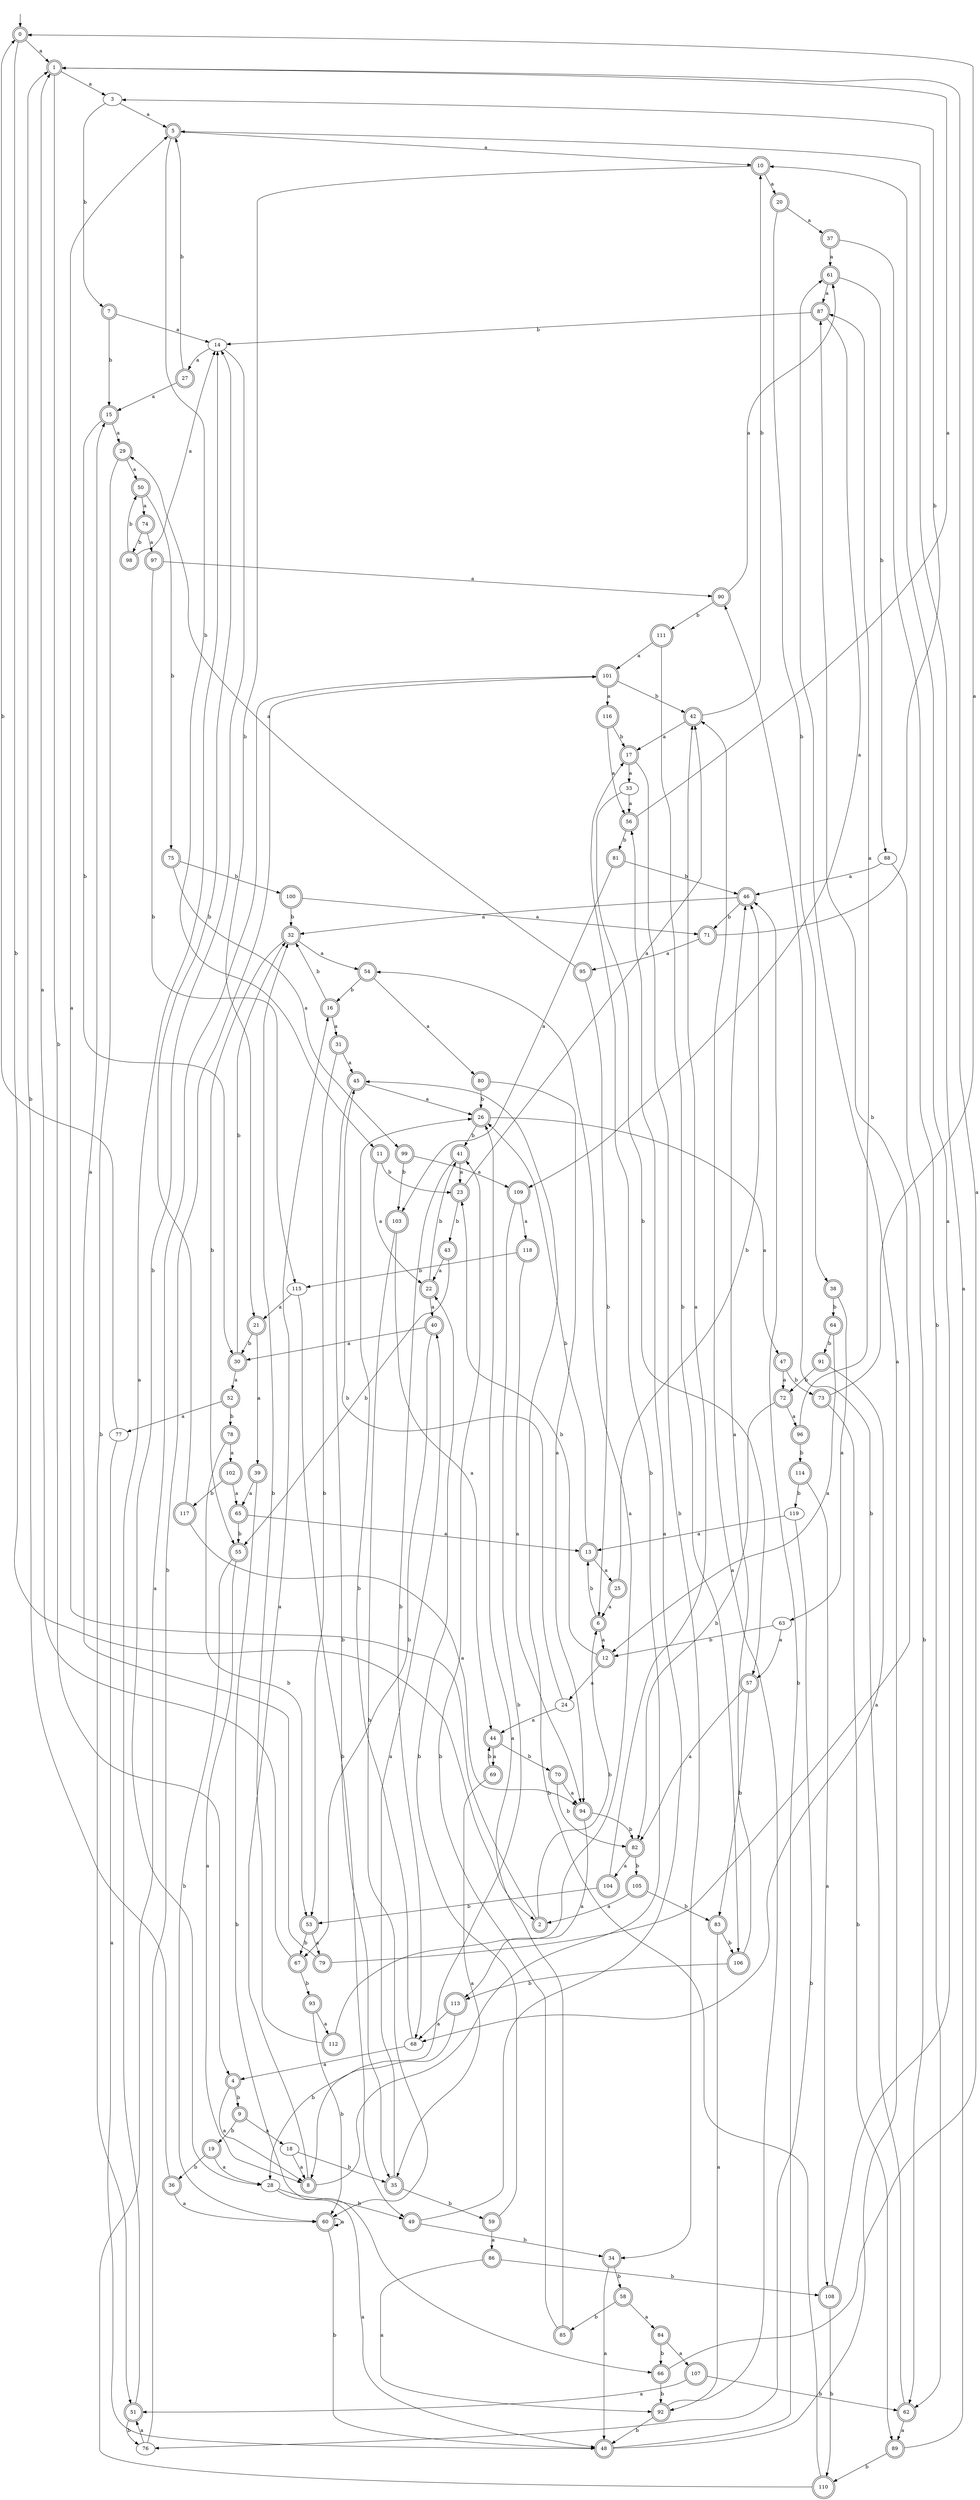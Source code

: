 digraph RandomDFA {
  __start0 [label="", shape=none];
  __start0 -> 0 [label=""];
  0 [shape=circle] [shape=doublecircle]
  0 -> 1 [label="a"]
  0 -> 2 [label="b"]
  1 [shape=doublecircle]
  1 -> 3 [label="a"]
  1 -> 4 [label="b"]
  2 [shape=doublecircle]
  2 -> 5 [label="a"]
  2 -> 6 [label="b"]
  3
  3 -> 5 [label="a"]
  3 -> 7 [label="b"]
  4 [shape=doublecircle]
  4 -> 8 [label="a"]
  4 -> 9 [label="b"]
  5 [shape=doublecircle]
  5 -> 10 [label="a"]
  5 -> 11 [label="b"]
  6 [shape=doublecircle]
  6 -> 12 [label="a"]
  6 -> 13 [label="b"]
  7 [shape=doublecircle]
  7 -> 14 [label="a"]
  7 -> 15 [label="b"]
  8 [shape=doublecircle]
  8 -> 16 [label="a"]
  8 -> 17 [label="b"]
  9 [shape=doublecircle]
  9 -> 18 [label="a"]
  9 -> 19 [label="b"]
  10 [shape=doublecircle]
  10 -> 20 [label="a"]
  10 -> 21 [label="b"]
  11 [shape=doublecircle]
  11 -> 22 [label="a"]
  11 -> 23 [label="b"]
  12 [shape=doublecircle]
  12 -> 24 [label="a"]
  12 -> 23 [label="b"]
  13 [shape=doublecircle]
  13 -> 25 [label="a"]
  13 -> 26 [label="b"]
  14
  14 -> 27 [label="a"]
  14 -> 28 [label="b"]
  15 [shape=doublecircle]
  15 -> 29 [label="a"]
  15 -> 30 [label="b"]
  16 [shape=doublecircle]
  16 -> 31 [label="a"]
  16 -> 32 [label="b"]
  17 [shape=doublecircle]
  17 -> 33 [label="a"]
  17 -> 34 [label="b"]
  18
  18 -> 8 [label="a"]
  18 -> 35 [label="b"]
  19 [shape=doublecircle]
  19 -> 28 [label="a"]
  19 -> 36 [label="b"]
  20 [shape=doublecircle]
  20 -> 37 [label="a"]
  20 -> 38 [label="b"]
  21 [shape=doublecircle]
  21 -> 39 [label="a"]
  21 -> 30 [label="b"]
  22 [shape=doublecircle]
  22 -> 40 [label="a"]
  22 -> 41 [label="b"]
  23 [shape=doublecircle]
  23 -> 42 [label="a"]
  23 -> 43 [label="b"]
  24
  24 -> 44 [label="a"]
  24 -> 45 [label="b"]
  25 [shape=doublecircle]
  25 -> 6 [label="a"]
  25 -> 46 [label="b"]
  26 [shape=doublecircle]
  26 -> 47 [label="a"]
  26 -> 41 [label="b"]
  27 [shape=doublecircle]
  27 -> 15 [label="a"]
  27 -> 5 [label="b"]
  28
  28 -> 48 [label="a"]
  28 -> 49 [label="b"]
  29 [shape=doublecircle]
  29 -> 50 [label="a"]
  29 -> 51 [label="b"]
  30 [shape=doublecircle]
  30 -> 52 [label="a"]
  30 -> 32 [label="b"]
  31 [shape=doublecircle]
  31 -> 45 [label="a"]
  31 -> 53 [label="b"]
  32 [shape=doublecircle]
  32 -> 54 [label="a"]
  32 -> 55 [label="b"]
  33
  33 -> 56 [label="a"]
  33 -> 57 [label="b"]
  34 [shape=doublecircle]
  34 -> 48 [label="a"]
  34 -> 58 [label="b"]
  35 [shape=doublecircle]
  35 -> 40 [label="a"]
  35 -> 59 [label="b"]
  36 [shape=doublecircle]
  36 -> 60 [label="a"]
  36 -> 1 [label="b"]
  37 [shape=doublecircle]
  37 -> 61 [label="a"]
  37 -> 62 [label="b"]
  38 [shape=doublecircle]
  38 -> 63 [label="a"]
  38 -> 64 [label="b"]
  39 [shape=doublecircle]
  39 -> 65 [label="a"]
  39 -> 66 [label="b"]
  40 [shape=doublecircle]
  40 -> 30 [label="a"]
  40 -> 67 [label="b"]
  41 [shape=doublecircle]
  41 -> 23 [label="a"]
  41 -> 68 [label="b"]
  42 [shape=doublecircle]
  42 -> 17 [label="a"]
  42 -> 10 [label="b"]
  43 [shape=doublecircle]
  43 -> 22 [label="a"]
  43 -> 55 [label="b"]
  44 [shape=doublecircle]
  44 -> 69 [label="a"]
  44 -> 70 [label="b"]
  45 [shape=doublecircle]
  45 -> 26 [label="a"]
  45 -> 35 [label="b"]
  46 [shape=doublecircle]
  46 -> 32 [label="a"]
  46 -> 71 [label="b"]
  47 [shape=doublecircle]
  47 -> 72 [label="a"]
  47 -> 73 [label="b"]
  48 [shape=doublecircle]
  48 -> 61 [label="a"]
  48 -> 46 [label="b"]
  49 [shape=doublecircle]
  49 -> 56 [label="a"]
  49 -> 34 [label="b"]
  50 [shape=doublecircle]
  50 -> 74 [label="a"]
  50 -> 75 [label="b"]
  51 [shape=doublecircle]
  51 -> 14 [label="a"]
  51 -> 76 [label="b"]
  52 [shape=doublecircle]
  52 -> 77 [label="a"]
  52 -> 78 [label="b"]
  53 [shape=doublecircle]
  53 -> 79 [label="a"]
  53 -> 67 [label="b"]
  54 [shape=doublecircle]
  54 -> 80 [label="a"]
  54 -> 16 [label="b"]
  55 [shape=doublecircle]
  55 -> 8 [label="a"]
  55 -> 60 [label="b"]
  56 [shape=doublecircle]
  56 -> 1 [label="a"]
  56 -> 81 [label="b"]
  57 [shape=doublecircle]
  57 -> 82 [label="a"]
  57 -> 83 [label="b"]
  58 [shape=doublecircle]
  58 -> 84 [label="a"]
  58 -> 85 [label="b"]
  59 [shape=doublecircle]
  59 -> 86 [label="a"]
  59 -> 22 [label="b"]
  60 [shape=doublecircle]
  60 -> 60 [label="a"]
  60 -> 48 [label="b"]
  61 [shape=doublecircle]
  61 -> 87 [label="a"]
  61 -> 88 [label="b"]
  62 [shape=doublecircle]
  62 -> 89 [label="a"]
  62 -> 90 [label="b"]
  63
  63 -> 57 [label="a"]
  63 -> 12 [label="b"]
  64 [shape=doublecircle]
  64 -> 12 [label="a"]
  64 -> 91 [label="b"]
  65 [shape=doublecircle]
  65 -> 13 [label="a"]
  65 -> 55 [label="b"]
  66 [shape=doublecircle]
  66 -> 1 [label="a"]
  66 -> 92 [label="b"]
  67 [shape=doublecircle]
  67 -> 1 [label="a"]
  67 -> 93 [label="b"]
  68
  68 -> 4 [label="a"]
  68 -> 26 [label="b"]
  69 [shape=doublecircle]
  69 -> 35 [label="a"]
  69 -> 44 [label="b"]
  70 [shape=doublecircle]
  70 -> 94 [label="a"]
  70 -> 82 [label="b"]
  71 [shape=doublecircle]
  71 -> 95 [label="a"]
  71 -> 3 [label="b"]
  72 [shape=doublecircle]
  72 -> 96 [label="a"]
  72 -> 82 [label="b"]
  73 [shape=doublecircle]
  73 -> 0 [label="a"]
  73 -> 89 [label="b"]
  74 [shape=doublecircle]
  74 -> 97 [label="a"]
  74 -> 98 [label="b"]
  75 [shape=doublecircle]
  75 -> 99 [label="a"]
  75 -> 100 [label="b"]
  76
  76 -> 51 [label="a"]
  76 -> 101 [label="b"]
  77
  77 -> 48 [label="a"]
  77 -> 0 [label="b"]
  78 [shape=doublecircle]
  78 -> 102 [label="a"]
  78 -> 53 [label="b"]
  79 [shape=doublecircle]
  79 -> 15 [label="a"]
  79 -> 87 [label="b"]
  80 [shape=doublecircle]
  80 -> 94 [label="a"]
  80 -> 26 [label="b"]
  81 [shape=doublecircle]
  81 -> 103 [label="a"]
  81 -> 46 [label="b"]
  82 [shape=doublecircle]
  82 -> 104 [label="a"]
  82 -> 105 [label="b"]
  83 [shape=doublecircle]
  83 -> 92 [label="a"]
  83 -> 106 [label="b"]
  84 [shape=doublecircle]
  84 -> 107 [label="a"]
  84 -> 66 [label="b"]
  85 [shape=doublecircle]
  85 -> 26 [label="a"]
  85 -> 41 [label="b"]
  86 [shape=doublecircle]
  86 -> 92 [label="a"]
  86 -> 108 [label="b"]
  87 [shape=doublecircle]
  87 -> 109 [label="a"]
  87 -> 14 [label="b"]
  88
  88 -> 46 [label="a"]
  88 -> 62 [label="b"]
  89 [shape=doublecircle]
  89 -> 5 [label="a"]
  89 -> 110 [label="b"]
  90 [shape=doublecircle]
  90 -> 61 [label="a"]
  90 -> 111 [label="b"]
  91 [shape=doublecircle]
  91 -> 68 [label="a"]
  91 -> 72 [label="b"]
  92 [shape=doublecircle]
  92 -> 42 [label="a"]
  92 -> 48 [label="b"]
  93 [shape=doublecircle]
  93 -> 112 [label="a"]
  93 -> 60 [label="b"]
  94 [shape=doublecircle]
  94 -> 113 [label="a"]
  94 -> 82 [label="b"]
  95 [shape=doublecircle]
  95 -> 29 [label="a"]
  95 -> 6 [label="b"]
  96 [shape=doublecircle]
  96 -> 87 [label="a"]
  96 -> 114 [label="b"]
  97 [shape=doublecircle]
  97 -> 90 [label="a"]
  97 -> 115 [label="b"]
  98 [shape=doublecircle]
  98 -> 14 [label="a"]
  98 -> 50 [label="b"]
  99 [shape=doublecircle]
  99 -> 109 [label="a"]
  99 -> 103 [label="b"]
  100 [shape=doublecircle]
  100 -> 71 [label="a"]
  100 -> 32 [label="b"]
  101 [shape=doublecircle]
  101 -> 116 [label="a"]
  101 -> 42 [label="b"]
  102 [shape=doublecircle]
  102 -> 65 [label="a"]
  102 -> 117 [label="b"]
  103 [shape=doublecircle]
  103 -> 44 [label="a"]
  103 -> 60 [label="b"]
  104 [shape=doublecircle]
  104 -> 42 [label="a"]
  104 -> 53 [label="b"]
  105 [shape=doublecircle]
  105 -> 2 [label="a"]
  105 -> 83 [label="b"]
  106 [shape=doublecircle]
  106 -> 46 [label="a"]
  106 -> 113 [label="b"]
  107 [shape=doublecircle]
  107 -> 51 [label="a"]
  107 -> 62 [label="b"]
  108 [shape=doublecircle]
  108 -> 10 [label="a"]
  108 -> 110 [label="b"]
  109 [shape=doublecircle]
  109 -> 118 [label="a"]
  109 -> 8 [label="b"]
  110 [shape=doublecircle]
  110 -> 101 [label="a"]
  110 -> 45 [label="b"]
  111 [shape=doublecircle]
  111 -> 101 [label="a"]
  111 -> 106 [label="b"]
  112 [shape=doublecircle]
  112 -> 54 [label="a"]
  112 -> 32 [label="b"]
  113 [shape=doublecircle]
  113 -> 68 [label="a"]
  113 -> 28 [label="b"]
  114 [shape=doublecircle]
  114 -> 108 [label="a"]
  114 -> 119 [label="b"]
  115
  115 -> 21 [label="a"]
  115 -> 49 [label="b"]
  116 [shape=doublecircle]
  116 -> 56 [label="a"]
  116 -> 17 [label="b"]
  117 [shape=doublecircle]
  117 -> 94 [label="a"]
  117 -> 14 [label="b"]
  118 [shape=doublecircle]
  118 -> 94 [label="a"]
  118 -> 115 [label="b"]
  119
  119 -> 13 [label="a"]
  119 -> 76 [label="b"]
}

